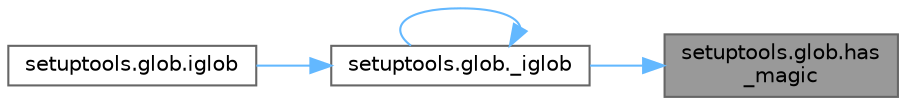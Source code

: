 digraph "setuptools.glob.has_magic"
{
 // LATEX_PDF_SIZE
  bgcolor="transparent";
  edge [fontname=Helvetica,fontsize=10,labelfontname=Helvetica,labelfontsize=10];
  node [fontname=Helvetica,fontsize=10,shape=box,height=0.2,width=0.4];
  rankdir="RL";
  Node1 [id="Node000001",label="setuptools.glob.has\l_magic",height=0.2,width=0.4,color="gray40", fillcolor="grey60", style="filled", fontcolor="black",tooltip=" "];
  Node1 -> Node2 [id="edge1_Node000001_Node000002",dir="back",color="steelblue1",style="solid",tooltip=" "];
  Node2 [id="Node000002",label="setuptools.glob._iglob",height=0.2,width=0.4,color="grey40", fillcolor="white", style="filled",URL="$namespacesetuptools_1_1glob.html#a51429f15d24d2b12f3ccfb32ed6849ec",tooltip=" "];
  Node2 -> Node2 [id="edge2_Node000002_Node000002",dir="back",color="steelblue1",style="solid",tooltip=" "];
  Node2 -> Node3 [id="edge3_Node000002_Node000003",dir="back",color="steelblue1",style="solid",tooltip=" "];
  Node3 [id="Node000003",label="setuptools.glob.iglob",height=0.2,width=0.4,color="grey40", fillcolor="white", style="filled",URL="$namespacesetuptools_1_1glob.html#ad1b2681c8d8850e0743e146761cf7e55",tooltip=" "];
}
